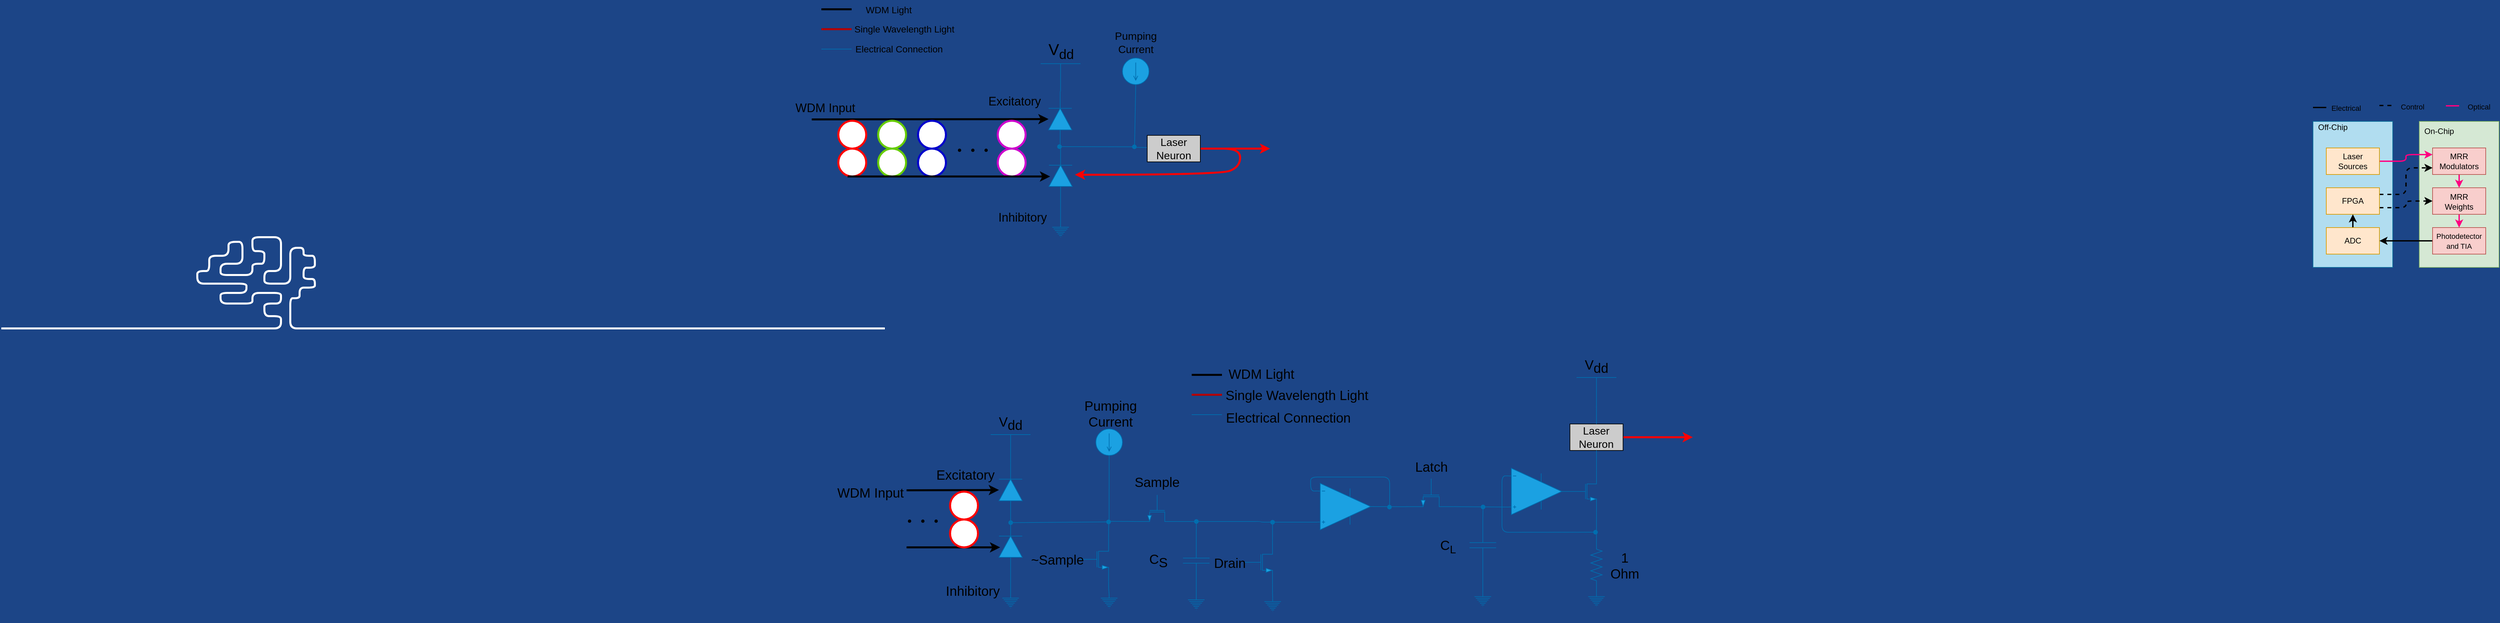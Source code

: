 <mxfile>
    <diagram id="06IbtNXLgIfeKJk-ymKH" name="Page-1">
        <mxGraphModel dx="2283" dy="391" grid="0" gridSize="10" guides="1" tooltips="1" connect="1" arrows="1" fold="1" page="0" pageScale="1" pageWidth="850" pageHeight="1100" background="#1c4587ff" math="0" shadow="0">
            <root>
                <mxCell id="0"/>
                <mxCell id="1" parent="0"/>
                <mxCell id="50" value="" style="pointerEvents=1;fillColor=#1ba1e2;verticalLabelPosition=bottom;shadow=0;dashed=0;align=center;html=1;verticalAlign=top;shape=mxgraph.electrical.diodes.diode;rotation=-90;fontColor=#000000;strokeColor=#006EAF;" vertex="1" parent="1">
                    <mxGeometry x="314.62" y="255.5" width="80" height="35" as="geometry"/>
                </mxCell>
                <mxCell id="51" style="edgeStyle=none;html=1;startArrow=classic;startFill=1;endArrow=none;endFill=0;strokeWidth=3;fontColor=#000000;strokeColor=#000000;" edge="1" parent="1" source="53">
                    <mxGeometry relative="1" as="geometry">
                        <mxPoint x="-20" y="188" as="targetPoint"/>
                    </mxGeometry>
                </mxCell>
                <mxCell id="52" style="edgeStyle=none;curved=1;html=1;exitX=0;exitY=0.5;exitDx=0;exitDy=0;exitPerimeter=0;entryX=1;entryY=0.5;entryDx=0;entryDy=0;entryPerimeter=0;startArrow=none;startFill=0;endArrow=none;endFill=0;strokeWidth=1;fillColor=#1ba1e2;strokeColor=#006EAF;fontColor=#000000;" edge="1" parent="1" source="53" target="50">
                    <mxGeometry relative="1" as="geometry"/>
                </mxCell>
                <mxCell id="53" value="" style="pointerEvents=1;fillColor=#1BA1E2;verticalLabelPosition=bottom;shadow=0;dashed=0;align=center;html=1;verticalAlign=top;shape=mxgraph.electrical.diodes.diode;rotation=-90;fontColor=#000000;strokeColor=#006EAF;" vertex="1" parent="1">
                    <mxGeometry x="313.37" y="170" width="81.25" height="35" as="geometry"/>
                </mxCell>
                <mxCell id="54" value="" style="ellipse;whiteSpace=wrap;html=1;aspect=fixed;strokeColor=#FF0000;strokeWidth=3;fontColor=#000000;fillColor=#FFFFFF;" vertex="1" parent="1">
                    <mxGeometry x="20" y="190" width="42" height="42" as="geometry"/>
                </mxCell>
                <mxCell id="55" value="" style="ellipse;whiteSpace=wrap;html=1;aspect=fixed;strokeColor=#FF0000;strokeWidth=3;fontColor=#000000;fillColor=#FFFFFF;" vertex="1" parent="1">
                    <mxGeometry x="20" y="232" width="42" height="42" as="geometry"/>
                </mxCell>
                <mxCell id="56" value="" style="ellipse;whiteSpace=wrap;html=1;aspect=fixed;strokeColor=#66CC00;strokeWidth=3;fontColor=#000000;fillColor=#FFFFFF;" vertex="1" parent="1">
                    <mxGeometry x="80" y="190" width="42" height="42" as="geometry"/>
                </mxCell>
                <mxCell id="57" value="" style="ellipse;whiteSpace=wrap;html=1;aspect=fixed;strokeColor=#66CC00;strokeWidth=3;fontColor=#000000;fillColor=#FFFFFF;" vertex="1" parent="1">
                    <mxGeometry x="80" y="232" width="42" height="42" as="geometry"/>
                </mxCell>
                <mxCell id="58" value="" style="ellipse;whiteSpace=wrap;html=1;aspect=fixed;strokeColor=#0000CC;strokeWidth=3;fontColor=#000000;fillColor=#FFFFFF;" vertex="1" parent="1">
                    <mxGeometry x="140" y="190" width="42" height="42" as="geometry"/>
                </mxCell>
                <mxCell id="59" value="" style="ellipse;whiteSpace=wrap;html=1;aspect=fixed;strokeColor=#0000CC;strokeWidth=3;fontColor=#000000;fillColor=#FFFFFF;" vertex="1" parent="1">
                    <mxGeometry x="140" y="232" width="42" height="42" as="geometry"/>
                </mxCell>
                <mxCell id="60" value="" style="ellipse;whiteSpace=wrap;html=1;aspect=fixed;strokeColor=#CC00CC;strokeWidth=3;fontColor=#000000;fillColor=#FFFFFF;" vertex="1" parent="1">
                    <mxGeometry x="260" y="190" width="42" height="42" as="geometry"/>
                </mxCell>
                <mxCell id="61" value="" style="ellipse;whiteSpace=wrap;html=1;aspect=fixed;strokeColor=#CC00CC;strokeWidth=3;fontColor=#000000;fillColor=#FFFFFF;" vertex="1" parent="1">
                    <mxGeometry x="260" y="232" width="42" height="42" as="geometry"/>
                </mxCell>
                <mxCell id="62" value="" style="ellipse;whiteSpace=wrap;html=1;aspect=fixed;strokeColor=none;strokeWidth=3;fillColor=#000000;fontColor=#000000;" vertex="1" parent="1">
                    <mxGeometry x="200" y="232" width="5" height="5" as="geometry"/>
                </mxCell>
                <mxCell id="63" value="" style="ellipse;whiteSpace=wrap;html=1;aspect=fixed;strokeColor=none;strokeWidth=3;fillColor=#000000;fontColor=#000000;" vertex="1" parent="1">
                    <mxGeometry x="220" y="232" width="5" height="5" as="geometry"/>
                </mxCell>
                <mxCell id="64" value="" style="ellipse;whiteSpace=wrap;html=1;aspect=fixed;strokeColor=none;strokeWidth=3;fillColor=#000000;fontColor=#000000;" vertex="1" parent="1">
                    <mxGeometry x="240" y="232" width="5" height="5" as="geometry"/>
                </mxCell>
                <mxCell id="65" style="edgeStyle=none;curved=1;html=1;exitX=0.5;exitY=0;exitDx=0;exitDy=0;exitPerimeter=0;entryX=1;entryY=0.5;entryDx=0;entryDy=0;entryPerimeter=0;startArrow=none;startFill=0;endArrow=none;endFill=0;strokeWidth=1;fillColor=#1ba1e2;strokeColor=#006EAF;fontColor=#000000;" edge="1" parent="1" source="66" target="53">
                    <mxGeometry relative="1" as="geometry"/>
                </mxCell>
                <mxCell id="66" value="V&lt;sub&gt;dd&lt;/sub&gt;" style="verticalLabelPosition=top;verticalAlign=bottom;shape=mxgraph.electrical.signal_sources.vdd;shadow=0;dashed=0;align=center;strokeWidth=1;fontSize=24;html=1;flipV=1;fillColor=#1ba1e2;fontColor=#000000;strokeColor=#006EAF;" vertex="1" parent="1">
                    <mxGeometry x="324.62" y="104" width="60" height="40" as="geometry"/>
                </mxCell>
                <mxCell id="67" style="edgeStyle=none;curved=1;html=1;exitX=0.5;exitY=0;exitDx=0;exitDy=0;exitPerimeter=0;entryX=0;entryY=0.5;entryDx=0;entryDy=0;entryPerimeter=0;startArrow=none;startFill=0;endArrow=none;endFill=0;strokeWidth=1;fillColor=#1ba1e2;strokeColor=#006EAF;fontColor=#000000;" edge="1" parent="1" source="68" target="50">
                    <mxGeometry relative="1" as="geometry"/>
                </mxCell>
                <mxCell id="68" value="" style="pointerEvents=1;verticalLabelPosition=bottom;shadow=0;dashed=0;align=center;html=1;verticalAlign=top;shape=mxgraph.electrical.signal_sources.protective_earth;strokeColor=#006EAF;strokeWidth=1;fillColor=#1ba1e2;fontColor=#000000;" vertex="1" parent="1">
                    <mxGeometry x="342.12" y="345.5" width="25" height="20" as="geometry"/>
                </mxCell>
                <mxCell id="69" style="edgeStyle=none;curved=1;html=1;exitX=0.5;exitY=1;exitDx=0;exitDy=0;exitPerimeter=0;entryX=1.003;entryY=-4.4;entryDx=0;entryDy=0;entryPerimeter=0;fontSize=16;startArrow=none;startFill=0;endArrow=none;endFill=0;strokeWidth=1;fillColor=#1ba1e2;strokeColor=#006EAF;fontColor=#000000;" edge="1" parent="1" source="70" target="74">
                    <mxGeometry relative="1" as="geometry"/>
                </mxCell>
                <mxCell id="70" value="" style="pointerEvents=1;verticalLabelPosition=bottom;shadow=0;dashed=0;align=center;html=1;verticalAlign=top;shape=mxgraph.electrical.signal_sources.source;aspect=fixed;points=[[0.5,0,0],[1,0.5,0],[0.5,1,0],[0,0.5,0]];elSignalType=dc2;strokeColor=#006EAF;strokeWidth=1;fillColor=#1ba1e2;fontColor=#000000;" vertex="1" parent="1">
                    <mxGeometry x="447.74" y="95.5" width="40" height="40" as="geometry"/>
                </mxCell>
                <mxCell id="71" style="edgeStyle=none;curved=1;html=1;startArrow=none;startFill=0;endArrow=classic;endFill=1;strokeWidth=3;fillColor=#e51400;strokeColor=#FF0000;fontColor=#000000;" edge="1" parent="1" source="73">
                    <mxGeometry relative="1" as="geometry">
                        <mxPoint x="670" y="232.0" as="targetPoint"/>
                        <Array as="points"/>
                    </mxGeometry>
                </mxCell>
                <mxCell id="72" style="edgeStyle=none;curved=1;html=1;exitX=-0.002;exitY=0.46;exitDx=0;exitDy=0;fontSize=16;startArrow=none;startFill=0;endArrow=none;endFill=0;strokeWidth=1;exitPerimeter=0;fillColor=#1ba1e2;strokeColor=#006EAF;fontColor=#000000;" edge="1" parent="1" source="73">
                    <mxGeometry relative="1" as="geometry">
                        <mxPoint x="465" y="230" as="targetPoint"/>
                    </mxGeometry>
                </mxCell>
                <mxCell id="73" value="&lt;font style=&quot;font-size: 16px&quot;&gt;Laser Neuron&lt;/font&gt;" style="rounded=0;whiteSpace=wrap;html=1;strokeColor=#000000;strokeWidth=1;fillColor=#CCCCCC;fontColor=#000000;" vertex="1" parent="1">
                    <mxGeometry x="485" y="212" width="80" height="40" as="geometry"/>
                </mxCell>
                <mxCell id="74" value="" style="endArrow=oval;html=1;strokeWidth=1;curved=1;entryX=-0.4;entryY=0.803;entryDx=0;entryDy=0;entryPerimeter=0;fillColor=#1ba1e2;strokeColor=#006EAF;startArrow=oval;startFill=1;endFill=1;fontColor=#000000;" edge="1" parent="1">
                    <mxGeometry width="50" height="50" relative="1" as="geometry">
                        <mxPoint x="353" y="229.0" as="sourcePoint"/>
                        <mxPoint x="465.667" y="229.3" as="targetPoint"/>
                    </mxGeometry>
                </mxCell>
                <mxCell id="75" value="&lt;font style=&quot;font-size: 18px&quot;&gt;WDM Input&lt;/font&gt;" style="text;html=1;align=center;verticalAlign=middle;resizable=0;points=[];autosize=1;strokeColor=none;fillColor=none;fontColor=#000000;" vertex="1" parent="1">
                    <mxGeometry x="-50" y="161" width="100" height="19" as="geometry"/>
                </mxCell>
                <mxCell id="76" value="&lt;font style=&quot;font-size: 18px&quot;&gt;Excitatory&lt;/font&gt;" style="text;html=1;align=center;verticalAlign=middle;resizable=0;points=[];autosize=1;strokeColor=none;fillColor=none;fontColor=#000000;" vertex="1" parent="1">
                    <mxGeometry x="240" y="151" width="89" height="19" as="geometry"/>
                </mxCell>
                <mxCell id="77" value="&lt;font style=&quot;font-size: 18px&quot;&gt;Inhibitory&lt;/font&gt;" style="text;html=1;align=center;verticalAlign=middle;resizable=0;points=[];autosize=1;strokeColor=none;fillColor=none;fontColor=#000000;" vertex="1" parent="1">
                    <mxGeometry x="255.88" y="326" width="83" height="19" as="geometry"/>
                </mxCell>
                <mxCell id="78" value="&lt;font style=&quot;font-size: 16px&quot;&gt;Pumping Current&lt;/font&gt;" style="text;html=1;strokeColor=none;fillColor=none;align=center;verticalAlign=middle;whiteSpace=wrap;rounded=0;fontColor=#000000;" vertex="1" parent="1">
                    <mxGeometry x="437.74" y="56.5" width="60" height="30" as="geometry"/>
                </mxCell>
                <mxCell id="79" value="" style="endArrow=none;html=1;strokeWidth=3;curved=1;fontColor=#000000;strokeColor=#000000;" edge="1" parent="1">
                    <mxGeometry width="50" height="50" relative="1" as="geometry">
                        <mxPoint x="-5.5" y="22.0" as="sourcePoint"/>
                        <mxPoint x="40" y="22.0" as="targetPoint"/>
                    </mxGeometry>
                </mxCell>
                <mxCell id="80" value="" style="endArrow=none;html=1;strokeWidth=1;curved=1;fillColor=#1ba1e2;strokeColor=#006EAF;fontColor=#000000;" edge="1" parent="1">
                    <mxGeometry width="50" height="50" relative="1" as="geometry">
                        <mxPoint x="-5.5" y="82.0" as="sourcePoint"/>
                        <mxPoint x="40" y="82.0" as="targetPoint"/>
                    </mxGeometry>
                </mxCell>
                <mxCell id="81" value="" style="endArrow=none;html=1;strokeWidth=3;curved=1;fillColor=#e51400;strokeColor=#B20000;fontColor=#000000;" edge="1" parent="1">
                    <mxGeometry width="50" height="50" relative="1" as="geometry">
                        <mxPoint x="-5.5" y="52.0" as="sourcePoint"/>
                        <mxPoint x="40" y="52.0" as="targetPoint"/>
                    </mxGeometry>
                </mxCell>
                <mxCell id="82" value="&lt;font style=&quot;font-size: 14px&quot;&gt;WDM Light&lt;/font&gt;" style="text;html=1;strokeColor=none;fillColor=none;align=center;verticalAlign=middle;whiteSpace=wrap;rounded=0;fontColor=#000000;" vertex="1" parent="1">
                    <mxGeometry x="49" y="8" width="94" height="30" as="geometry"/>
                </mxCell>
                <mxCell id="83" value="&lt;font style=&quot;font-size: 14px&quot;&gt;Single Wavelength Light&lt;/font&gt;" style="text;html=1;align=center;verticalAlign=middle;resizable=0;points=[];autosize=1;strokeColor=none;fillColor=none;fontColor=#000000;" vertex="1" parent="1">
                    <mxGeometry x="39" y="43" width="160" height="18" as="geometry"/>
                </mxCell>
                <mxCell id="84" value="&lt;font style=&quot;font-size: 14px&quot;&gt;Electrical Connection&lt;/font&gt;" style="text;html=1;align=center;verticalAlign=middle;resizable=0;points=[];autosize=1;strokeColor=none;fillColor=none;fontColor=#000000;" vertex="1" parent="1">
                    <mxGeometry x="40" y="73" width="141" height="18" as="geometry"/>
                </mxCell>
                <mxCell id="85" value="" style="endArrow=classic;html=1;fontSize=16;strokeWidth=3;curved=1;entryX=0.52;entryY=1.115;entryDx=0;entryDy=0;entryPerimeter=0;exitX=0.337;exitY=-0.1;exitDx=0;exitDy=0;exitPerimeter=0;strokeColor=#FF0000;fontColor=#000000;" edge="1" parent="1" source="71" target="50">
                    <mxGeometry width="50" height="50" relative="1" as="geometry">
                        <mxPoint x="606.74" y="234.5" as="sourcePoint"/>
                        <mxPoint x="463.74" y="241.5" as="targetPoint"/>
                        <Array as="points">
                            <mxPoint x="625" y="232"/>
                            <mxPoint x="624.74" y="259.5"/>
                            <mxPoint x="593.74" y="271.5"/>
                        </Array>
                    </mxGeometry>
                </mxCell>
                <mxCell id="86" style="edgeStyle=none;html=1;startArrow=classic;startFill=1;endArrow=none;endFill=0;strokeWidth=3;fontColor=#000000;strokeColor=#000000;" edge="1" parent="1">
                    <mxGeometry relative="1" as="geometry">
                        <mxPoint x="34" y="274.0" as="targetPoint"/>
                        <mxPoint x="338.885" y="274.003" as="sourcePoint"/>
                    </mxGeometry>
                </mxCell>
                <mxCell id="87" value="" style="rounded=0;whiteSpace=wrap;html=1;fillColor=#b1ddf0;strokeColor=#10739e;" vertex="1" parent="1">
                    <mxGeometry x="2240" y="191" width="120" height="220" as="geometry"/>
                </mxCell>
                <mxCell id="88" value="Off-Chip" style="text;html=1;align=center;verticalAlign=middle;whiteSpace=wrap;rounded=0;fontColor=#000000;" vertex="1" parent="1">
                    <mxGeometry x="2240" y="185" width="60" height="30" as="geometry"/>
                </mxCell>
                <mxCell id="89" value="" style="rounded=0;whiteSpace=wrap;html=1;fillColor=#d5e8d4;strokeColor=#82b366;" vertex="1" parent="1">
                    <mxGeometry x="2400" y="191" width="120" height="220" as="geometry"/>
                </mxCell>
                <mxCell id="90" value="On-Chip" style="text;html=1;strokeColor=none;fillColor=none;align=center;verticalAlign=middle;whiteSpace=wrap;rounded=0;fontColor=#000000;" vertex="1" parent="1">
                    <mxGeometry x="2400" y="191" width="60" height="30" as="geometry"/>
                </mxCell>
                <mxCell id="111" style="edgeStyle=orthogonalEdgeStyle;html=1;exitX=1;exitY=0.5;exitDx=0;exitDy=0;entryX=0;entryY=0.25;entryDx=0;entryDy=0;fontSize=11;fontColor=#000000;strokeColor=#FF0080;strokeWidth=2;" edge="1" parent="1" source="91" target="101">
                    <mxGeometry relative="1" as="geometry"/>
                </mxCell>
                <mxCell id="91" value="" style="rounded=0;whiteSpace=wrap;html=1;fillColor=#ffe6cc;strokeColor=#d79b00;" vertex="1" parent="1">
                    <mxGeometry x="2260" y="231" width="80" height="40" as="geometry"/>
                </mxCell>
                <mxCell id="92" value="Laser Sources" style="text;html=1;strokeColor=none;fillColor=none;align=center;verticalAlign=middle;whiteSpace=wrap;rounded=0;fontColor=#000000;" vertex="1" parent="1">
                    <mxGeometry x="2270" y="231" width="60" height="39" as="geometry"/>
                </mxCell>
                <mxCell id="109" style="edgeStyle=orthogonalEdgeStyle;html=1;exitX=1;exitY=0.25;exitDx=0;exitDy=0;entryX=0;entryY=0.75;entryDx=0;entryDy=0;dashed=1;fontSize=12;fontColor=#000000;strokeColor=#000000;strokeWidth=2;" edge="1" parent="1" source="93" target="101">
                    <mxGeometry relative="1" as="geometry"/>
                </mxCell>
                <mxCell id="110" style="edgeStyle=orthogonalEdgeStyle;html=1;exitX=1;exitY=0.75;exitDx=0;exitDy=0;entryX=0;entryY=0.5;entryDx=0;entryDy=0;dashed=1;fontSize=12;fontColor=#000000;strokeColor=#000000;strokeWidth=2;" edge="1" parent="1" source="93" target="102">
                    <mxGeometry relative="1" as="geometry"/>
                </mxCell>
                <mxCell id="93" value="" style="rounded=0;whiteSpace=wrap;html=1;fillColor=#ffe6cc;strokeColor=#d79b00;" vertex="1" parent="1">
                    <mxGeometry x="2260" y="291" width="80" height="40" as="geometry"/>
                </mxCell>
                <mxCell id="94" value="FPGA" style="text;html=1;strokeColor=none;fillColor=none;align=center;verticalAlign=middle;whiteSpace=wrap;rounded=0;fontColor=#000000;" vertex="1" parent="1">
                    <mxGeometry x="2270" y="296" width="60" height="30" as="geometry"/>
                </mxCell>
                <mxCell id="117" style="edgeStyle=orthogonalEdgeStyle;html=1;exitX=0.5;exitY=0;exitDx=0;exitDy=0;entryX=0.5;entryY=1;entryDx=0;entryDy=0;fontSize=11;fontColor=#000000;strokeColor=#000000;strokeWidth=2;" edge="1" parent="1" source="95" target="93">
                    <mxGeometry relative="1" as="geometry"/>
                </mxCell>
                <mxCell id="95" value="" style="rounded=0;whiteSpace=wrap;html=1;fillColor=#ffe6cc;strokeColor=#d79b00;" vertex="1" parent="1">
                    <mxGeometry x="2260" y="351" width="80" height="40" as="geometry"/>
                </mxCell>
                <mxCell id="99" value="ADC" style="text;html=1;strokeColor=none;fillColor=none;align=center;verticalAlign=middle;whiteSpace=wrap;rounded=0;fontColor=#000000;" vertex="1" parent="1">
                    <mxGeometry x="2270" y="356" width="60" height="30" as="geometry"/>
                </mxCell>
                <mxCell id="113" style="edgeStyle=orthogonalEdgeStyle;html=1;exitX=0.5;exitY=1;exitDx=0;exitDy=0;entryX=0.5;entryY=0;entryDx=0;entryDy=0;fontSize=11;fontColor=#000000;strokeColor=#FF0080;strokeWidth=2;" edge="1" parent="1" source="101" target="102">
                    <mxGeometry relative="1" as="geometry"/>
                </mxCell>
                <mxCell id="101" value="" style="rounded=0;whiteSpace=wrap;html=1;fillColor=#f8cecc;strokeColor=#b85450;" vertex="1" parent="1">
                    <mxGeometry x="2420" y="231" width="80" height="40" as="geometry"/>
                </mxCell>
                <mxCell id="114" style="edgeStyle=orthogonalEdgeStyle;html=1;exitX=0.5;exitY=1;exitDx=0;exitDy=0;entryX=0.5;entryY=0;entryDx=0;entryDy=0;fontSize=11;fontColor=#000000;strokeColor=#FF0080;strokeWidth=2;" edge="1" parent="1" source="102" target="104">
                    <mxGeometry relative="1" as="geometry"/>
                </mxCell>
                <mxCell id="102" value="" style="rounded=0;whiteSpace=wrap;html=1;fillColor=#f8cecc;strokeColor=#b85450;" vertex="1" parent="1">
                    <mxGeometry x="2420" y="291" width="80" height="40" as="geometry"/>
                </mxCell>
                <mxCell id="115" style="edgeStyle=orthogonalEdgeStyle;html=1;exitX=0;exitY=0.5;exitDx=0;exitDy=0;entryX=1;entryY=0.5;entryDx=0;entryDy=0;fontSize=11;fontColor=#000000;strokeColor=#000000;strokeWidth=2;" edge="1" parent="1" source="104" target="95">
                    <mxGeometry relative="1" as="geometry"/>
                </mxCell>
                <mxCell id="104" value="" style="rounded=0;whiteSpace=wrap;html=1;fillColor=#f8cecc;strokeColor=#b85450;" vertex="1" parent="1">
                    <mxGeometry x="2420" y="351" width="80" height="40" as="geometry"/>
                </mxCell>
                <mxCell id="105" value="MRR Modulators" style="text;html=1;strokeColor=none;fillColor=none;align=center;verticalAlign=middle;whiteSpace=wrap;rounded=0;fontColor=#000000;" vertex="1" parent="1">
                    <mxGeometry x="2430" y="236" width="60" height="30" as="geometry"/>
                </mxCell>
                <mxCell id="106" value="MRR Weights" style="text;html=1;strokeColor=none;fillColor=none;align=center;verticalAlign=middle;whiteSpace=wrap;rounded=0;fontColor=#000000;" vertex="1" parent="1">
                    <mxGeometry x="2430" y="296.5" width="60" height="30" as="geometry"/>
                </mxCell>
                <mxCell id="107" value="&lt;font style=&quot;font-size: 11px&quot;&gt;Photodetector and TIA&lt;/font&gt;" style="text;html=1;strokeColor=none;fillColor=none;align=center;verticalAlign=middle;whiteSpace=wrap;rounded=0;fontColor=#000000;" vertex="1" parent="1">
                    <mxGeometry x="2430" y="356" width="60" height="30" as="geometry"/>
                </mxCell>
                <mxCell id="118" value="" style="endArrow=none;html=1;fontSize=11;fontColor=#000000;strokeColor=#000000;strokeWidth=2;" edge="1" parent="1">
                    <mxGeometry width="50" height="50" relative="1" as="geometry">
                        <mxPoint x="2240" y="170" as="sourcePoint"/>
                        <mxPoint x="2260" y="170" as="targetPoint"/>
                    </mxGeometry>
                </mxCell>
                <mxCell id="119" value="" style="endArrow=none;html=1;fontSize=11;fontColor=#000000;strokeColor=#000000;strokeWidth=2;dashed=1;" edge="1" parent="1">
                    <mxGeometry width="50" height="50" relative="1" as="geometry">
                        <mxPoint x="2340" y="167" as="sourcePoint"/>
                        <mxPoint x="2360" y="167" as="targetPoint"/>
                        <Array as="points">
                            <mxPoint x="2350" y="167"/>
                        </Array>
                    </mxGeometry>
                </mxCell>
                <mxCell id="120" value="" style="endArrow=none;html=1;fontSize=11;fontColor=#000000;strokeColor=#FF0080;strokeWidth=2;" edge="1" parent="1">
                    <mxGeometry width="50" height="50" relative="1" as="geometry">
                        <mxPoint x="2440" y="167.5" as="sourcePoint"/>
                        <mxPoint x="2460" y="167.5" as="targetPoint"/>
                    </mxGeometry>
                </mxCell>
                <mxCell id="121" value="Electrical" style="text;html=1;strokeColor=none;fillColor=none;align=center;verticalAlign=middle;whiteSpace=wrap;rounded=0;fontSize=11;fontColor=#000000;" vertex="1" parent="1">
                    <mxGeometry x="2260" y="165" width="60" height="12" as="geometry"/>
                </mxCell>
                <mxCell id="122" value="Control" style="text;html=1;strokeColor=none;fillColor=none;align=center;verticalAlign=middle;whiteSpace=wrap;rounded=0;fontSize=11;fontColor=#000000;" vertex="1" parent="1">
                    <mxGeometry x="2360" y="161" width="60" height="15" as="geometry"/>
                </mxCell>
                <mxCell id="123" value="Optical" style="text;html=1;strokeColor=none;fillColor=none;align=center;verticalAlign=middle;whiteSpace=wrap;rounded=0;fontSize=11;fontColor=#000000;" vertex="1" parent="1">
                    <mxGeometry x="2460" y="161" width="60" height="16" as="geometry"/>
                </mxCell>
                <mxCell id="184" style="edgeStyle=orthogonalEdgeStyle;html=1;exitX=0;exitY=0.835;exitDx=0;exitDy=0;exitPerimeter=0;entryX=1;entryY=0;entryDx=0;entryDy=0;entryPerimeter=0;fontSize=20;fontColor=#000000;endArrow=none;endFill=0;strokeColor=#006EAF;strokeWidth=1;" edge="1" parent="1" source="124" target="167">
                    <mxGeometry relative="1" as="geometry">
                        <Array as="points">
                            <mxPoint x="656" y="794"/>
                        </Array>
                    </mxGeometry>
                </mxCell>
                <mxCell id="200" style="edgeStyle=orthogonalEdgeStyle;html=1;exitX=0;exitY=0.165;exitDx=0;exitDy=0;exitPerimeter=0;entryX=0.489;entryY=1.575;entryDx=0;entryDy=0;entryPerimeter=0;fontSize=20;fontColor=#000000;endArrow=oval;endFill=1;strokeColor=#006EAF;strokeWidth=1;" edge="1" parent="1" source="124" target="181">
                    <mxGeometry relative="1" as="geometry">
                        <Array as="points">
                            <mxPoint x="731" y="748"/>
                            <mxPoint x="731" y="727"/>
                            <mxPoint x="850" y="727"/>
                            <mxPoint x="850" y="770"/>
                            <mxPoint x="849" y="770"/>
                            <mxPoint x="849" y="775"/>
                            <mxPoint x="850" y="775"/>
                        </Array>
                    </mxGeometry>
                </mxCell>
                <mxCell id="124" value="" style="verticalLabelPosition=bottom;shadow=0;dashed=0;align=center;html=1;verticalAlign=top;shape=mxgraph.electrical.abstract.operational_amp_1;fontSize=20;fontColor=#000000;fillColor=#1BA1E2;strokeColor=#006EAF;" vertex="1" parent="1">
                    <mxGeometry x="741.37" y="736.5" width="80" height="70" as="geometry"/>
                </mxCell>
                <mxCell id="125" value="" style="pointerEvents=1;fillColor=#1ba1e2;verticalLabelPosition=bottom;shadow=0;dashed=0;align=center;html=1;verticalAlign=top;shape=mxgraph.electrical.diodes.diode;rotation=-90;fontColor=#000000;strokeColor=#006EAF;fontSize=20;" vertex="1" parent="1">
                    <mxGeometry x="239.37" y="814.5" width="80" height="35" as="geometry"/>
                </mxCell>
                <mxCell id="126" style="edgeStyle=none;html=1;startArrow=classic;startFill=1;endArrow=none;endFill=0;strokeWidth=3;fontColor=#000000;strokeColor=#000000;fontSize=20;" edge="1" parent="1" source="128">
                    <mxGeometry relative="1" as="geometry">
                        <mxPoint x="122.75" y="747" as="targetPoint"/>
                    </mxGeometry>
                </mxCell>
                <mxCell id="127" style="edgeStyle=none;curved=1;html=1;exitX=0;exitY=0.5;exitDx=0;exitDy=0;exitPerimeter=0;entryX=1;entryY=0.5;entryDx=0;entryDy=0;entryPerimeter=0;startArrow=none;startFill=0;endArrow=none;endFill=0;strokeWidth=1;fillColor=#1ba1e2;strokeColor=#006EAF;fontColor=#000000;fontSize=20;" edge="1" parent="1" source="128" target="125">
                    <mxGeometry relative="1" as="geometry"/>
                </mxCell>
                <mxCell id="128" value="" style="pointerEvents=1;fillColor=#1BA1E2;verticalLabelPosition=bottom;shadow=0;dashed=0;align=center;html=1;verticalAlign=top;shape=mxgraph.electrical.diodes.diode;rotation=-90;fontColor=#000000;strokeColor=#006EAF;fontSize=20;" vertex="1" parent="1">
                    <mxGeometry x="238.75" y="729" width="81.25" height="35" as="geometry"/>
                </mxCell>
                <mxCell id="137" value="" style="ellipse;whiteSpace=wrap;html=1;aspect=fixed;strokeColor=none;strokeWidth=3;fillColor=#000000;fontColor=#000000;fontSize=20;" vertex="1" parent="1">
                    <mxGeometry x="124.75" y="791" width="5" height="5" as="geometry"/>
                </mxCell>
                <mxCell id="138" value="" style="ellipse;whiteSpace=wrap;html=1;aspect=fixed;strokeColor=none;strokeWidth=3;fillColor=#000000;fontColor=#000000;fontSize=20;" vertex="1" parent="1">
                    <mxGeometry x="144.75" y="791" width="5" height="5" as="geometry"/>
                </mxCell>
                <mxCell id="139" value="" style="ellipse;whiteSpace=wrap;html=1;aspect=fixed;strokeColor=none;strokeWidth=3;fillColor=#000000;fontColor=#000000;fontSize=20;" vertex="1" parent="1">
                    <mxGeometry x="164.75" y="791" width="5" height="5" as="geometry"/>
                </mxCell>
                <mxCell id="140" style="edgeStyle=none;curved=1;html=1;exitX=0.5;exitY=0;exitDx=0;exitDy=0;exitPerimeter=0;entryX=1;entryY=0.5;entryDx=0;entryDy=0;entryPerimeter=0;startArrow=none;startFill=0;endArrow=none;endFill=0;strokeWidth=1;fillColor=#1ba1e2;strokeColor=#006EAF;fontColor=#000000;fontSize=20;" edge="1" parent="1" source="141" target="128">
                    <mxGeometry relative="1" as="geometry"/>
                </mxCell>
                <mxCell id="141" value="V&lt;sub style=&quot;font-size: 20px;&quot;&gt;dd&lt;/sub&gt;" style="verticalLabelPosition=top;verticalAlign=bottom;shape=mxgraph.electrical.signal_sources.vdd;shadow=0;dashed=0;align=center;strokeWidth=1;fontSize=20;html=1;flipV=1;fillColor=#1ba1e2;fontColor=#000000;strokeColor=#006EAF;" vertex="1" parent="1">
                    <mxGeometry x="249.37" y="663" width="60" height="40" as="geometry"/>
                </mxCell>
                <mxCell id="142" style="edgeStyle=none;curved=1;html=1;exitX=0.5;exitY=0;exitDx=0;exitDy=0;exitPerimeter=0;entryX=0;entryY=0.5;entryDx=0;entryDy=0;entryPerimeter=0;startArrow=none;startFill=0;endArrow=none;endFill=0;strokeWidth=1;fillColor=#1ba1e2;strokeColor=#006EAF;fontColor=#000000;fontSize=20;" edge="1" parent="1" source="143" target="125">
                    <mxGeometry relative="1" as="geometry"/>
                </mxCell>
                <mxCell id="143" value="" style="pointerEvents=1;verticalLabelPosition=bottom;shadow=0;dashed=0;align=center;html=1;verticalAlign=top;shape=mxgraph.electrical.signal_sources.protective_earth;strokeColor=#006EAF;strokeWidth=1;fillColor=#1ba1e2;fontColor=#000000;fontSize=20;" vertex="1" parent="1">
                    <mxGeometry x="266.87" y="904.5" width="25" height="20" as="geometry"/>
                </mxCell>
                <mxCell id="144" style="edgeStyle=none;curved=1;html=1;exitX=0.5;exitY=1;exitDx=0;exitDy=0;exitPerimeter=0;entryX=0.061;entryY=-1.98;entryDx=0;entryDy=0;entryPerimeter=0;fontSize=20;startArrow=none;startFill=0;endArrow=none;endFill=0;strokeWidth=1;fillColor=#1ba1e2;strokeColor=#006EAF;fontColor=#000000;" edge="1" parent="1" source="145" target="186">
                    <mxGeometry relative="1" as="geometry"/>
                </mxCell>
                <mxCell id="145" value="" style="pointerEvents=1;verticalLabelPosition=bottom;shadow=0;dashed=0;align=center;html=1;verticalAlign=top;shape=mxgraph.electrical.signal_sources.source;aspect=fixed;points=[[0.5,0,0],[1,0.5,0],[0.5,1,0],[0,0.5,0]];elSignalType=dc2;strokeColor=#006EAF;strokeWidth=1;fillColor=#1ba1e2;fontColor=#000000;fontSize=20;" vertex="1" parent="1">
                    <mxGeometry x="407.74" y="654.5" width="40" height="40" as="geometry"/>
                </mxCell>
                <mxCell id="146" style="edgeStyle=none;curved=1;html=1;startArrow=none;startFill=0;endArrow=classic;endFill=1;strokeWidth=3;fillColor=#e51400;strokeColor=#FF0000;fontColor=#000000;fontSize=20;" edge="1" parent="1" source="148">
                    <mxGeometry relative="1" as="geometry">
                        <mxPoint x="1306.37" y="667.0" as="targetPoint"/>
                        <Array as="points"/>
                    </mxGeometry>
                </mxCell>
                <mxCell id="148" value="&lt;font style=&quot;font-size: 16px;&quot;&gt;Laser Neuron&lt;/font&gt;" style="rounded=0;whiteSpace=wrap;html=1;strokeColor=#000000;strokeWidth=1;fillColor=#CCCCCC;fontColor=#000000;fontSize=16;" vertex="1" parent="1">
                    <mxGeometry x="1121.37" y="647" width="80" height="40" as="geometry"/>
                </mxCell>
                <mxCell id="149" value="" style="endArrow=oval;html=1;strokeWidth=1;curved=1;entryX=1.016;entryY=1.663;entryDx=0;entryDy=0;entryPerimeter=0;fillColor=#1ba1e2;strokeColor=#006EAF;startArrow=oval;startFill=1;endFill=1;fontColor=#000000;exitX=0.953;exitY=0.504;exitDx=0;exitDy=0;exitPerimeter=0;fontSize=20;" edge="1" parent="1" source="125" target="167">
                    <mxGeometry width="50" height="50" relative="1" as="geometry">
                        <mxPoint x="315" y="788.0" as="sourcePoint"/>
                        <mxPoint x="427.667" y="788.3" as="targetPoint"/>
                    </mxGeometry>
                </mxCell>
                <mxCell id="150" value="&lt;font style=&quot;font-size: 20px;&quot;&gt;WDM Input&lt;/font&gt;" style="text;html=1;align=center;verticalAlign=middle;resizable=0;points=[];autosize=1;strokeColor=none;fillColor=none;fontColor=#000000;fontSize=20;" vertex="1" parent="1">
                    <mxGeometry x="12.75" y="736" width="110" height="28" as="geometry"/>
                </mxCell>
                <mxCell id="151" value="&lt;font style=&quot;font-size: 20px;&quot;&gt;Excitatory&lt;/font&gt;" style="text;html=1;align=center;verticalAlign=middle;resizable=0;points=[];autosize=1;strokeColor=none;fillColor=none;fontColor=#000000;fontSize=20;" vertex="1" parent="1">
                    <mxGeometry x="161.75" y="709" width="98" height="28" as="geometry"/>
                </mxCell>
                <mxCell id="152" value="&lt;font style=&quot;font-size: 20px;&quot;&gt;Inhibitory&lt;/font&gt;" style="text;html=1;align=center;verticalAlign=middle;resizable=0;points=[];autosize=1;strokeColor=none;fillColor=none;fontColor=#000000;fontSize=20;" vertex="1" parent="1">
                    <mxGeometry x="176.63" y="884" width="91" height="28" as="geometry"/>
                </mxCell>
                <mxCell id="153" value="&lt;font style=&quot;font-size: 20px;&quot;&gt;Pumping Current&lt;/font&gt;" style="text;html=1;strokeColor=none;fillColor=none;align=center;verticalAlign=middle;whiteSpace=wrap;rounded=0;fontColor=#000000;fontSize=20;" vertex="1" parent="1">
                    <mxGeometry x="399.74" y="615.5" width="60" height="30" as="geometry"/>
                </mxCell>
                <mxCell id="154" value="" style="endArrow=none;html=1;strokeWidth=3;curved=1;fontColor=#000000;strokeColor=#000000;fontSize=20;" edge="1" parent="1">
                    <mxGeometry width="50" height="50" relative="1" as="geometry">
                        <mxPoint x="552" y="573.0" as="sourcePoint"/>
                        <mxPoint x="597.5" y="573.0" as="targetPoint"/>
                    </mxGeometry>
                </mxCell>
                <mxCell id="155" value="" style="endArrow=none;html=1;strokeWidth=1;curved=1;fillColor=#1ba1e2;strokeColor=#006EAF;fontColor=#000000;fontSize=20;" edge="1" parent="1">
                    <mxGeometry width="50" height="50" relative="1" as="geometry">
                        <mxPoint x="552" y="633.0" as="sourcePoint"/>
                        <mxPoint x="597.5" y="633.0" as="targetPoint"/>
                    </mxGeometry>
                </mxCell>
                <mxCell id="156" value="" style="endArrow=none;html=1;strokeWidth=3;curved=1;fillColor=#e51400;strokeColor=#B20000;fontColor=#000000;fontSize=20;" edge="1" parent="1">
                    <mxGeometry width="50" height="50" relative="1" as="geometry">
                        <mxPoint x="552" y="603.0" as="sourcePoint"/>
                        <mxPoint x="597.5" y="603.0" as="targetPoint"/>
                    </mxGeometry>
                </mxCell>
                <mxCell id="157" value="&lt;font style=&quot;font-size: 20px;&quot;&gt;WDM Light&lt;/font&gt;" style="text;html=1;strokeColor=none;fillColor=none;align=center;verticalAlign=middle;whiteSpace=wrap;rounded=0;fontColor=#000000;fontSize=20;" vertex="1" parent="1">
                    <mxGeometry x="597.74" y="556" width="118.26" height="30" as="geometry"/>
                </mxCell>
                <mxCell id="158" value="&lt;font style=&quot;font-size: 20px;&quot;&gt;Single Wavelength Light&lt;/font&gt;" style="text;html=1;align=center;verticalAlign=middle;resizable=0;points=[];autosize=1;strokeColor=none;fillColor=none;fontColor=#000000;fontSize=20;" vertex="1" parent="1">
                    <mxGeometry x="597.74" y="589" width="225" height="28" as="geometry"/>
                </mxCell>
                <mxCell id="159" value="&lt;font style=&quot;font-size: 20px;&quot;&gt;Electrical Connection&lt;/font&gt;" style="text;html=1;align=center;verticalAlign=middle;resizable=0;points=[];autosize=1;strokeColor=none;fillColor=none;fontColor=#000000;fontSize=20;" vertex="1" parent="1">
                    <mxGeometry x="597.74" y="623" width="198" height="28" as="geometry"/>
                </mxCell>
                <mxCell id="161" style="edgeStyle=none;html=1;startArrow=classic;startFill=1;endArrow=none;endFill=0;strokeWidth=3;fontColor=#000000;strokeColor=#000000;fontSize=20;" edge="1" parent="1">
                    <mxGeometry relative="1" as="geometry">
                        <mxPoint x="122.75" y="833" as="targetPoint"/>
                        <mxPoint x="263.635" y="833.003" as="sourcePoint"/>
                    </mxGeometry>
                </mxCell>
                <mxCell id="190" style="edgeStyle=orthogonalEdgeStyle;html=1;exitX=1;exitY=0.5;exitDx=0;exitDy=0;exitPerimeter=0;fontSize=20;fontColor=#000000;endArrow=oval;endFill=1;strokeColor=#006EAF;strokeWidth=1;" edge="1" parent="1" source="162">
                    <mxGeometry relative="1" as="geometry">
                        <mxPoint x="559" y="794" as="targetPoint"/>
                    </mxGeometry>
                </mxCell>
                <mxCell id="162" value="" style="pointerEvents=1;verticalLabelPosition=bottom;shadow=0;dashed=0;align=center;html=1;verticalAlign=top;shape=mxgraph.electrical.capacitors.capacitor_1;fontSize=20;fontColor=#000000;strokeColor=#006EAF;fillColor=#1BA1E2;rotation=-90;" vertex="1" parent="1">
                    <mxGeometry x="520" y="833" width="77.74" height="40" as="geometry"/>
                </mxCell>
                <mxCell id="193" style="edgeStyle=orthogonalEdgeStyle;html=1;exitX=0.5;exitY=0;exitDx=0;exitDy=0;exitPerimeter=0;entryX=0;entryY=0.5;entryDx=0;entryDy=0;entryPerimeter=0;fontSize=20;fontColor=#000000;endArrow=none;endFill=0;strokeColor=#006EAF;strokeWidth=1;" edge="1" parent="1" source="163" target="162">
                    <mxGeometry relative="1" as="geometry"/>
                </mxCell>
                <mxCell id="163" value="" style="pointerEvents=1;verticalLabelPosition=bottom;shadow=0;dashed=0;align=center;html=1;verticalAlign=top;shape=mxgraph.electrical.signal_sources.protective_earth;strokeColor=#006EAF;strokeWidth=1;fillColor=#1ba1e2;fontColor=#000000;fontSize=20;" vertex="1" parent="1">
                    <mxGeometry x="546.37" y="907" width="25" height="20" as="geometry"/>
                </mxCell>
                <mxCell id="187" style="edgeStyle=orthogonalEdgeStyle;html=1;exitX=1;exitY=0;exitDx=0;exitDy=0;exitPerimeter=0;entryX=0.052;entryY=5.22;entryDx=0;entryDy=0;entryPerimeter=0;fontSize=20;fontColor=#000000;endArrow=none;endFill=0;strokeColor=#006EAF;strokeWidth=1;" edge="1" parent="1" source="166" target="186">
                    <mxGeometry relative="1" as="geometry"/>
                </mxCell>
                <mxCell id="188" style="edgeStyle=orthogonalEdgeStyle;html=1;exitX=1;exitY=1;exitDx=0;exitDy=0;exitPerimeter=0;entryX=0.5;entryY=0;entryDx=0;entryDy=0;entryPerimeter=0;fontSize=20;fontColor=#000000;endArrow=none;endFill=0;strokeColor=#006EAF;strokeWidth=1;" edge="1" parent="1" source="166" target="169">
                    <mxGeometry relative="1" as="geometry"/>
                </mxCell>
                <mxCell id="166" value="" style="verticalLabelPosition=bottom;shadow=0;dashed=0;align=center;html=1;verticalAlign=top;shape=mxgraph.electrical.transistors.nmos;pointerEvents=1;fontSize=20;fontColor=#000000;strokeColor=#006EAF;fillColor=#1BA1E2;" vertex="1" parent="1">
                    <mxGeometry x="384.62" y="761" width="42.26" height="180" as="geometry"/>
                </mxCell>
                <mxCell id="167" value="" style="verticalLabelPosition=bottom;shadow=0;dashed=0;align=center;html=1;verticalAlign=top;shape=mxgraph.electrical.transistors.nmos;pointerEvents=1;fontSize=20;fontColor=#000000;strokeColor=#006EAF;fillColor=#1BA1E2;rotation=90;" vertex="1" parent="1">
                    <mxGeometry x="480" y="684" width="40" height="180" as="geometry"/>
                </mxCell>
                <mxCell id="192" style="edgeStyle=orthogonalEdgeStyle;html=1;exitX=1;exitY=1;exitDx=0;exitDy=0;exitPerimeter=0;entryX=0.5;entryY=0;entryDx=0;entryDy=0;entryPerimeter=0;fontSize=20;fontColor=#000000;endArrow=none;endFill=0;strokeColor=#006EAF;strokeWidth=1;" edge="1" parent="1" source="168" target="170">
                    <mxGeometry relative="1" as="geometry"/>
                </mxCell>
                <mxCell id="168" value="" style="verticalLabelPosition=bottom;shadow=0;dashed=0;align=center;html=1;verticalAlign=top;shape=mxgraph.electrical.transistors.nmos;pointerEvents=1;fontSize=20;fontColor=#000000;strokeColor=#006EAF;fillColor=#1BA1E2;" vertex="1" parent="1">
                    <mxGeometry x="631.37" y="765.5" width="42.26" height="180" as="geometry"/>
                </mxCell>
                <mxCell id="169" value="" style="pointerEvents=1;verticalLabelPosition=bottom;shadow=0;dashed=0;align=center;html=1;verticalAlign=top;shape=mxgraph.electrical.signal_sources.protective_earth;strokeColor=#006EAF;strokeWidth=1;fillColor=#1ba1e2;fontColor=#000000;fontSize=20;" vertex="1" parent="1">
                    <mxGeometry x="415.24" y="904.5" width="25" height="20" as="geometry"/>
                </mxCell>
                <mxCell id="170" value="" style="pointerEvents=1;verticalLabelPosition=bottom;shadow=0;dashed=0;align=center;html=1;verticalAlign=top;shape=mxgraph.electrical.signal_sources.protective_earth;strokeColor=#006EAF;strokeWidth=1;fillColor=#1ba1e2;fontColor=#000000;fontSize=20;" vertex="1" parent="1">
                    <mxGeometry x="661.37" y="909.75" width="25" height="20" as="geometry"/>
                </mxCell>
                <mxCell id="179" style="edgeStyle=orthogonalEdgeStyle;html=1;exitX=1;exitY=0.5;exitDx=0;exitDy=0;exitPerimeter=0;entryX=0.538;entryY=0.803;entryDx=0;entryDy=0;entryPerimeter=0;fontSize=20;fontColor=#000000;endArrow=oval;endFill=1;strokeColor=#006EAF;strokeWidth=1;" edge="1" parent="1" source="171" target="178">
                    <mxGeometry relative="1" as="geometry"/>
                </mxCell>
                <mxCell id="180" style="edgeStyle=orthogonalEdgeStyle;html=1;exitX=0;exitY=0.5;exitDx=0;exitDy=0;exitPerimeter=0;entryX=0.5;entryY=0;entryDx=0;entryDy=0;entryPerimeter=0;fontSize=20;fontColor=#000000;endArrow=none;endFill=0;strokeColor=#006EAF;strokeWidth=1;" edge="1" parent="1" source="171" target="172">
                    <mxGeometry relative="1" as="geometry"/>
                </mxCell>
                <mxCell id="171" value="" style="pointerEvents=1;verticalLabelPosition=bottom;shadow=0;dashed=0;align=center;html=1;verticalAlign=top;shape=mxgraph.electrical.capacitors.capacitor_1;fontSize=20;fontColor=#000000;strokeColor=#006EAF;fillColor=#1BA1E2;rotation=-90;" vertex="1" parent="1">
                    <mxGeometry x="951.37" y="809.75" width="77.74" height="40" as="geometry"/>
                </mxCell>
                <mxCell id="172" value="" style="pointerEvents=1;verticalLabelPosition=bottom;shadow=0;dashed=0;align=center;html=1;verticalAlign=top;shape=mxgraph.electrical.signal_sources.protective_earth;strokeColor=#006EAF;strokeWidth=1;fillColor=#1ba1e2;fontColor=#000000;fontSize=20;" vertex="1" parent="1">
                    <mxGeometry x="977.74" y="902.25" width="25" height="20" as="geometry"/>
                </mxCell>
                <mxCell id="178" style="edgeStyle=orthogonalEdgeStyle;html=1;exitX=1;exitY=0;exitDx=0;exitDy=0;exitPerimeter=0;entryX=0;entryY=0.835;entryDx=0;entryDy=0;entryPerimeter=0;fontSize=20;fontColor=#000000;endArrow=none;endFill=0;strokeColor=#006EAF;strokeWidth=1;" edge="1" parent="1" source="173" target="175">
                    <mxGeometry relative="1" as="geometry">
                        <Array as="points">
                            <mxPoint x="945.37" y="772.5"/>
                            <mxPoint x="987.37" y="772.5"/>
                        </Array>
                    </mxGeometry>
                </mxCell>
                <mxCell id="181" style="edgeStyle=orthogonalEdgeStyle;html=1;exitX=1;exitY=1;exitDx=0;exitDy=0;exitPerimeter=0;entryX=1;entryY=0.5;entryDx=0;entryDy=0;entryPerimeter=0;fontSize=20;fontColor=#000000;endArrow=none;endFill=0;strokeColor=#006EAF;strokeWidth=1;" edge="1" parent="1" source="173" target="124">
                    <mxGeometry relative="1" as="geometry">
                        <Array as="points">
                            <mxPoint x="861.37" y="771.5"/>
                            <mxPoint x="861.37" y="771.5"/>
                        </Array>
                    </mxGeometry>
                </mxCell>
                <mxCell id="173" value="" style="verticalLabelPosition=bottom;shadow=0;dashed=0;align=center;html=1;verticalAlign=top;shape=mxgraph.electrical.transistors.nmos;pointerEvents=1;fontSize=20;fontColor=#000000;strokeColor=#006EAF;fillColor=#1BA1E2;rotation=90;" vertex="1" parent="1">
                    <mxGeometry x="891.37" y="660.55" width="42.26" height="180" as="geometry"/>
                </mxCell>
                <mxCell id="177" style="html=1;exitX=1;exitY=1;exitDx=0;exitDy=0;exitPerimeter=0;entryX=1;entryY=0.5;entryDx=0;entryDy=0;entryPerimeter=0;fontSize=20;fontColor=#000000;strokeColor=#006EAF;strokeWidth=1;endArrow=none;endFill=0;" edge="1" parent="1" source="174" target="176">
                    <mxGeometry relative="1" as="geometry"/>
                </mxCell>
                <mxCell id="196" style="edgeStyle=orthogonalEdgeStyle;html=1;exitX=1;exitY=0;exitDx=0;exitDy=0;exitPerimeter=0;entryX=0.5;entryY=1;entryDx=0;entryDy=0;fontSize=20;fontColor=#000000;endArrow=none;endFill=0;strokeColor=#006EAF;strokeWidth=1;" edge="1" parent="1" source="174" target="148">
                    <mxGeometry relative="1" as="geometry"/>
                </mxCell>
                <mxCell id="174" value="" style="verticalLabelPosition=bottom;shadow=0;dashed=0;align=center;html=1;verticalAlign=top;shape=mxgraph.electrical.transistors.nmos;pointerEvents=1;fontSize=20;fontColor=#000000;strokeColor=#006EAF;fillColor=#1BA1E2;" vertex="1" parent="1">
                    <mxGeometry x="1121.37" y="696" width="40" height="105.5" as="geometry"/>
                </mxCell>
                <mxCell id="182" style="edgeStyle=orthogonalEdgeStyle;html=1;exitX=0;exitY=0.165;exitDx=0;exitDy=0;exitPerimeter=0;entryX=-2.827;entryY=0.712;entryDx=0;entryDy=0;entryPerimeter=0;fontSize=20;fontColor=#000000;endArrow=oval;endFill=1;strokeColor=#006EAF;strokeWidth=1;" edge="1" parent="1" source="175" target="177">
                    <mxGeometry relative="1" as="geometry"/>
                </mxCell>
                <mxCell id="175" value="" style="verticalLabelPosition=bottom;shadow=0;dashed=0;align=center;html=1;verticalAlign=top;shape=mxgraph.electrical.abstract.operational_amp_1;fontSize=20;fontColor=#000000;fillColor=#1BA1E2;strokeColor=#006EAF;" vertex="1" parent="1">
                    <mxGeometry x="1029.11" y="713.75" width="80" height="70" as="geometry"/>
                </mxCell>
                <mxCell id="176" value="" style="pointerEvents=1;verticalLabelPosition=bottom;shadow=0;dashed=0;align=center;html=1;verticalAlign=top;shape=mxgraph.electrical.resistors.resistor_2;fontSize=20;fontColor=#000000;strokeColor=#006EAF;fillColor=#1BA1E2;rotation=-90;" vertex="1" parent="1">
                    <mxGeometry x="1124.12" y="851" width="74.38" height="17" as="geometry"/>
                </mxCell>
                <mxCell id="183" style="edgeStyle=orthogonalEdgeStyle;html=1;exitX=1;exitY=0.5;exitDx=0;exitDy=0;exitPerimeter=0;entryX=0;entryY=0.5;entryDx=0;entryDy=0;entryPerimeter=0;fontSize=20;fontColor=#000000;endArrow=none;endFill=0;strokeColor=#006EAF;strokeWidth=1;" edge="1" parent="1" source="175" target="174">
                    <mxGeometry relative="1" as="geometry"/>
                </mxCell>
                <mxCell id="186" style="edgeStyle=orthogonalEdgeStyle;html=1;exitX=1;exitY=1;exitDx=0;exitDy=0;exitPerimeter=0;entryX=0.995;entryY=1.693;entryDx=0;entryDy=0;entryPerimeter=0;fontSize=20;fontColor=#000000;endArrow=none;endFill=0;strokeColor=#006EAF;strokeWidth=1;" edge="1" parent="1" source="167" target="167">
                    <mxGeometry relative="1" as="geometry"/>
                </mxCell>
                <mxCell id="191" style="edgeStyle=orthogonalEdgeStyle;html=1;exitX=1;exitY=0;exitDx=0;exitDy=0;exitPerimeter=0;entryX=1.002;entryY=-0.409;entryDx=0;entryDy=0;entryPerimeter=0;fontSize=20;fontColor=#000000;endArrow=oval;endFill=1;strokeColor=#006EAF;strokeWidth=1;" edge="1" parent="1" source="168" target="168">
                    <mxGeometry relative="1" as="geometry"/>
                </mxCell>
                <mxCell id="195" style="edgeStyle=orthogonalEdgeStyle;html=1;exitX=0.5;exitY=0;exitDx=0;exitDy=0;exitPerimeter=0;entryX=0;entryY=0.5;entryDx=0;entryDy=0;entryPerimeter=0;fontSize=20;fontColor=#000000;endArrow=none;endFill=0;strokeColor=#006EAF;strokeWidth=1;" edge="1" parent="1" source="194" target="176">
                    <mxGeometry relative="1" as="geometry"/>
                </mxCell>
                <mxCell id="194" value="" style="pointerEvents=1;verticalLabelPosition=bottom;shadow=0;dashed=0;align=center;html=1;verticalAlign=top;shape=mxgraph.electrical.signal_sources.protective_earth;strokeColor=#006EAF;strokeWidth=1;fillColor=#1ba1e2;fontColor=#000000;fontSize=20;" vertex="1" parent="1">
                    <mxGeometry x="1148.81" y="902.25" width="25" height="20" as="geometry"/>
                </mxCell>
                <mxCell id="199" style="edgeStyle=orthogonalEdgeStyle;html=1;exitX=0.5;exitY=0;exitDx=0;exitDy=0;exitPerimeter=0;entryX=0.5;entryY=0;entryDx=0;entryDy=0;fontSize=20;fontColor=#000000;endArrow=none;endFill=0;strokeColor=#006EAF;strokeWidth=1;" edge="1" parent="1" source="198" target="148">
                    <mxGeometry relative="1" as="geometry"/>
                </mxCell>
                <mxCell id="198" value="V&lt;sub style=&quot;font-size: 20px;&quot;&gt;dd&lt;/sub&gt;" style="verticalLabelPosition=top;verticalAlign=bottom;shape=mxgraph.electrical.signal_sources.vdd;shadow=0;dashed=0;align=center;strokeWidth=1;fontSize=20;html=1;flipV=1;fillColor=#1ba1e2;fontColor=#000000;strokeColor=#006EAF;" vertex="1" parent="1">
                    <mxGeometry x="1131.31" y="577" width="60" height="40" as="geometry"/>
                </mxCell>
                <mxCell id="201" value="&lt;font style=&quot;font-size: 20px;&quot;&gt;Sample&lt;/font&gt;" style="text;html=1;strokeColor=none;fillColor=none;align=center;verticalAlign=middle;whiteSpace=wrap;rounded=0;fontSize=20;fontColor=#000000;" vertex="1" parent="1">
                    <mxGeometry x="470" y="719" width="60" height="30" as="geometry"/>
                </mxCell>
                <mxCell id="202" value="&lt;font style=&quot;font-size: 20px;&quot;&gt;~Sample&lt;/font&gt;" style="text;html=1;strokeColor=none;fillColor=none;align=center;verticalAlign=middle;whiteSpace=wrap;rounded=0;fontSize=20;fontColor=#000000;" vertex="1" parent="1">
                    <mxGeometry x="320" y="836" width="60" height="30" as="geometry"/>
                </mxCell>
                <mxCell id="203" value="Drain" style="text;html=1;strokeColor=none;fillColor=none;align=center;verticalAlign=middle;whiteSpace=wrap;rounded=0;fontSize=20;fontColor=#000000;" vertex="1" parent="1">
                    <mxGeometry x="585.19" y="840.5" width="48.63" height="30" as="geometry"/>
                </mxCell>
                <mxCell id="204" value="Latch" style="text;html=1;strokeColor=none;fillColor=none;align=center;verticalAlign=middle;whiteSpace=wrap;rounded=0;fontSize=20;fontColor=#000000;" vertex="1" parent="1">
                    <mxGeometry x="882.5" y="696" width="60" height="30" as="geometry"/>
                </mxCell>
                <mxCell id="205" value="" style="ellipse;whiteSpace=wrap;html=1;aspect=fixed;strokeColor=#FF0000;strokeWidth=3;fontColor=#000000;fillColor=#FFFFFF;fontSize=20;" vertex="1" parent="1">
                    <mxGeometry x="188.25" y="749" width="42" height="42" as="geometry"/>
                </mxCell>
                <mxCell id="206" value="" style="ellipse;whiteSpace=wrap;html=1;aspect=fixed;strokeColor=#FF0000;strokeWidth=3;fontColor=#000000;fillColor=#FFFFFF;fontSize=20;" vertex="1" parent="1">
                    <mxGeometry x="188.25" y="791" width="42" height="42" as="geometry"/>
                </mxCell>
                <mxCell id="207" value="1 Ohm" style="text;html=1;strokeColor=none;fillColor=none;align=center;verticalAlign=middle;whiteSpace=wrap;rounded=0;fontSize=20;fontColor=#000000;" vertex="1" parent="1">
                    <mxGeometry x="1173.81" y="844.5" width="60" height="30" as="geometry"/>
                </mxCell>
                <mxCell id="208" value="C&lt;sub style=&quot;font-size: 20px;&quot;&gt;S&lt;/sub&gt;" style="text;html=1;strokeColor=none;fillColor=none;align=center;verticalAlign=middle;whiteSpace=wrap;rounded=0;fontSize=20;fontColor=#000000;" vertex="1" parent="1">
                    <mxGeometry x="472" y="838" width="60" height="30" as="geometry"/>
                </mxCell>
                <mxCell id="209" value="C&lt;sub&gt;L&lt;/sub&gt;" style="text;html=1;strokeColor=none;fillColor=none;align=center;verticalAlign=middle;whiteSpace=wrap;rounded=0;fontSize=20;fontColor=#000000;" vertex="1" parent="1">
                    <mxGeometry x="908" y="817" width="60" height="30" as="geometry"/>
                </mxCell>
                <mxCell id="212" style="edgeStyle=orthogonalEdgeStyle;html=1;fontSize=20;fontColor=#000000;endArrow=none;endFill=0;strokeColor=#FFFFFF;strokeWidth=3;fillColor=#f5f5f5;" edge="1" parent="1">
                    <mxGeometry relative="1" as="geometry">
                        <mxPoint x="90" y="503" as="targetPoint"/>
                        <mxPoint x="-1240" y="503" as="sourcePoint"/>
                        <Array as="points">
                            <mxPoint x="-819" y="502.5"/>
                            <mxPoint x="-819" y="484.5"/>
                            <mxPoint x="-844" y="484.5"/>
                            <mxPoint x="-844" y="465.5"/>
                            <mxPoint x="-819" y="465.5"/>
                            <mxPoint x="-819" y="449.5"/>
                            <mxPoint x="-862" y="449.5"/>
                            <mxPoint x="-862" y="465.5"/>
                            <mxPoint x="-910" y="465.5"/>
                            <mxPoint x="-910" y="449.5"/>
                            <mxPoint x="-871" y="449.5"/>
                            <mxPoint x="-871" y="435.5"/>
                            <mxPoint x="-945" y="435.5"/>
                            <mxPoint x="-945" y="416.5"/>
                            <mxPoint x="-927" y="416.5"/>
                            <mxPoint x="-927" y="393.5"/>
                            <mxPoint x="-898" y="393.5"/>
                            <mxPoint x="-898" y="372.5"/>
                            <mxPoint x="-877" y="372.5"/>
                            <mxPoint x="-877" y="405.5"/>
                            <mxPoint x="-910" y="405.5"/>
                            <mxPoint x="-910" y="422.5"/>
                            <mxPoint x="-862" y="422.5"/>
                            <mxPoint x="-862" y="405.5"/>
                            <mxPoint x="-844" y="405.5"/>
                            <mxPoint x="-844" y="386.5"/>
                            <mxPoint x="-862" y="386.5"/>
                            <mxPoint x="-862" y="365.5"/>
                            <mxPoint x="-819" y="365.5"/>
                            <mxPoint x="-819" y="416.5"/>
                            <mxPoint x="-844" y="416.5"/>
                            <mxPoint x="-844" y="435.5"/>
                            <mxPoint x="-805" y="435.5"/>
                            <mxPoint x="-805" y="381.5"/>
                            <mxPoint x="-785" y="381.5"/>
                            <mxPoint x="-785" y="393.5"/>
                            <mxPoint x="-768" y="393.5"/>
                            <mxPoint x="-768" y="411.5"/>
                            <mxPoint x="-785" y="411.5"/>
                            <mxPoint x="-785" y="428.5"/>
                            <mxPoint x="-768" y="428.5"/>
                            <mxPoint x="-768" y="441.5"/>
                            <mxPoint x="-791" y="441.5"/>
                            <mxPoint x="-791" y="457.5"/>
                            <mxPoint x="-805" y="457.5"/>
                        </Array>
                    </mxGeometry>
                </mxCell>
            </root>
        </mxGraphModel>
    </diagram>
</mxfile>